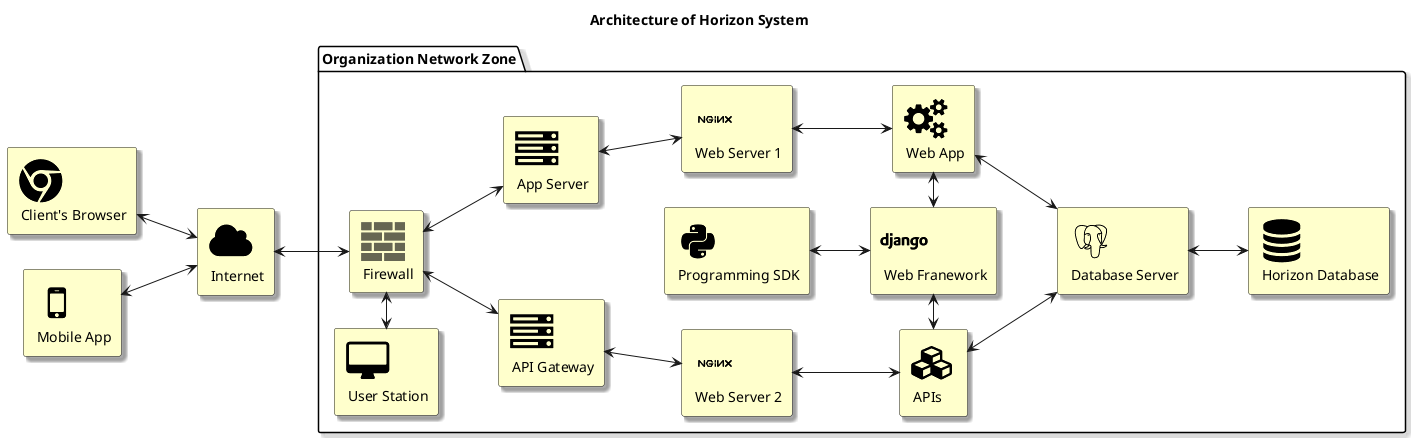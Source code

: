 @startuml
skinparam Shadowing True

left to right direction

!include <tupadr3/common>
!include <tupadr3/font-awesome/desktop>
!include <tupadr3/font-awesome/server>
!include <tupadr3/font-awesome/database>
!include <tupadr3/font-awesome/users>
!include <tupadr3/font-awesome/mobile>
!include <tupadr3/font-awesome/bank>
!include <tupadr3/font-awesome/cloud>
!include <tupadr3/font-awesome/chrome>
!include <tupadr3/font-awesome/cubes>
!include <tupadr3/font-awesome/cogs>
!include <tupadr3/devicons/postgresql>
!include <tupadr3/devicons/python>
!include <tupadr3/devicons/django>
!include <tupadr3/devicons/nginx>
!include <office/Concepts/firewall_orange>

title Architecture of Horizon System

package "Organization Network Zone" as HorizonSystem{
    DEV_DJANGO(django, "Web Franework") #BUSINESS
    DEV_PYTHON(python, "Programming SDK") #BUSINESS
    DEV_NGINX(webServer1, "Web Server 1") #BUSINESS
    DEV_NGINX(webServer2, "Web Server 2") #BUSINESS
    FA_SERVER(appServer, "App Server") #BUSINESS
    FA_SERVER(apiGateway, "API Gateway") #BUSINESS
    OFF_FIREWALL_ORANGE(firewall,"Firewall") #BUSINESS
    DEV_POSTGRESQL(databaseServer, "Database Server") #BUSINESS
    FA_DATABASE(database, "Horizon Database") #BUSINESS
    FA_CUBES(apis, "APIs") #BUSINESS
    FA_COGS(webApp, "Web App") #BUSINESS
    FA_DESKTOP(userStation, "User Station") #BUSINESS
}

FA_CLOUD(internet, "Internet") #BUSINESS
FA_CHROME(client, "Client's Browser") #BUSINESS
FA_MOBILE(mobileApp, "Mobile App") #BUSINESS

client <--> internet
mobileApp <--> internet
internet <--> firewall
firewall <--> appServer
firewall <--> apiGateway
databaseServer <--> database
webServer2 <--> apis
apis <-> django
django <-> webApp
webServer1 <--> webApp
apis <--> databaseServer
webApp <--> databaseServer
appServer <--> webServer1
apiGateway <--> webServer2
python <--> django
userStation <-> firewall
@enduml